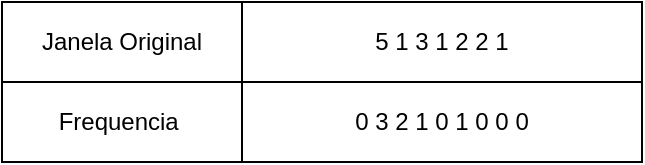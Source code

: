 <mxfile version="21.4.0" type="device">
  <diagram name="Página-1" id="MLRPnWCb8LpmAG7hm9tf">
    <mxGraphModel dx="1434" dy="765" grid="1" gridSize="10" guides="1" tooltips="1" connect="1" arrows="1" fold="1" page="1" pageScale="1" pageWidth="827" pageHeight="1169" math="0" shadow="0">
      <root>
        <mxCell id="0" />
        <mxCell id="1" parent="0" />
        <mxCell id="NyMRgcnAdCZUhnrR5hha-1" value="5 1 3 1 2 2 1" style="rounded=0;whiteSpace=wrap;html=1;" parent="1" vertex="1">
          <mxGeometry x="120" y="280" width="200" height="40" as="geometry" />
        </mxCell>
        <mxCell id="NyMRgcnAdCZUhnrR5hha-4" value="0 3 2 1 0 1 0 0 0" style="rounded=0;whiteSpace=wrap;html=1;" parent="1" vertex="1">
          <mxGeometry x="120" y="320" width="200" height="40" as="geometry" />
        </mxCell>
        <mxCell id="NyMRgcnAdCZUhnrR5hha-6" value="Janela Original" style="rounded=0;whiteSpace=wrap;html=1;" parent="1" vertex="1">
          <mxGeometry y="280" width="120" height="40" as="geometry" />
        </mxCell>
        <mxCell id="NyMRgcnAdCZUhnrR5hha-7" value="Frequencia&amp;nbsp;" style="rounded=0;whiteSpace=wrap;html=1;" parent="1" vertex="1">
          <mxGeometry y="320" width="120" height="40" as="geometry" />
        </mxCell>
      </root>
    </mxGraphModel>
  </diagram>
</mxfile>

